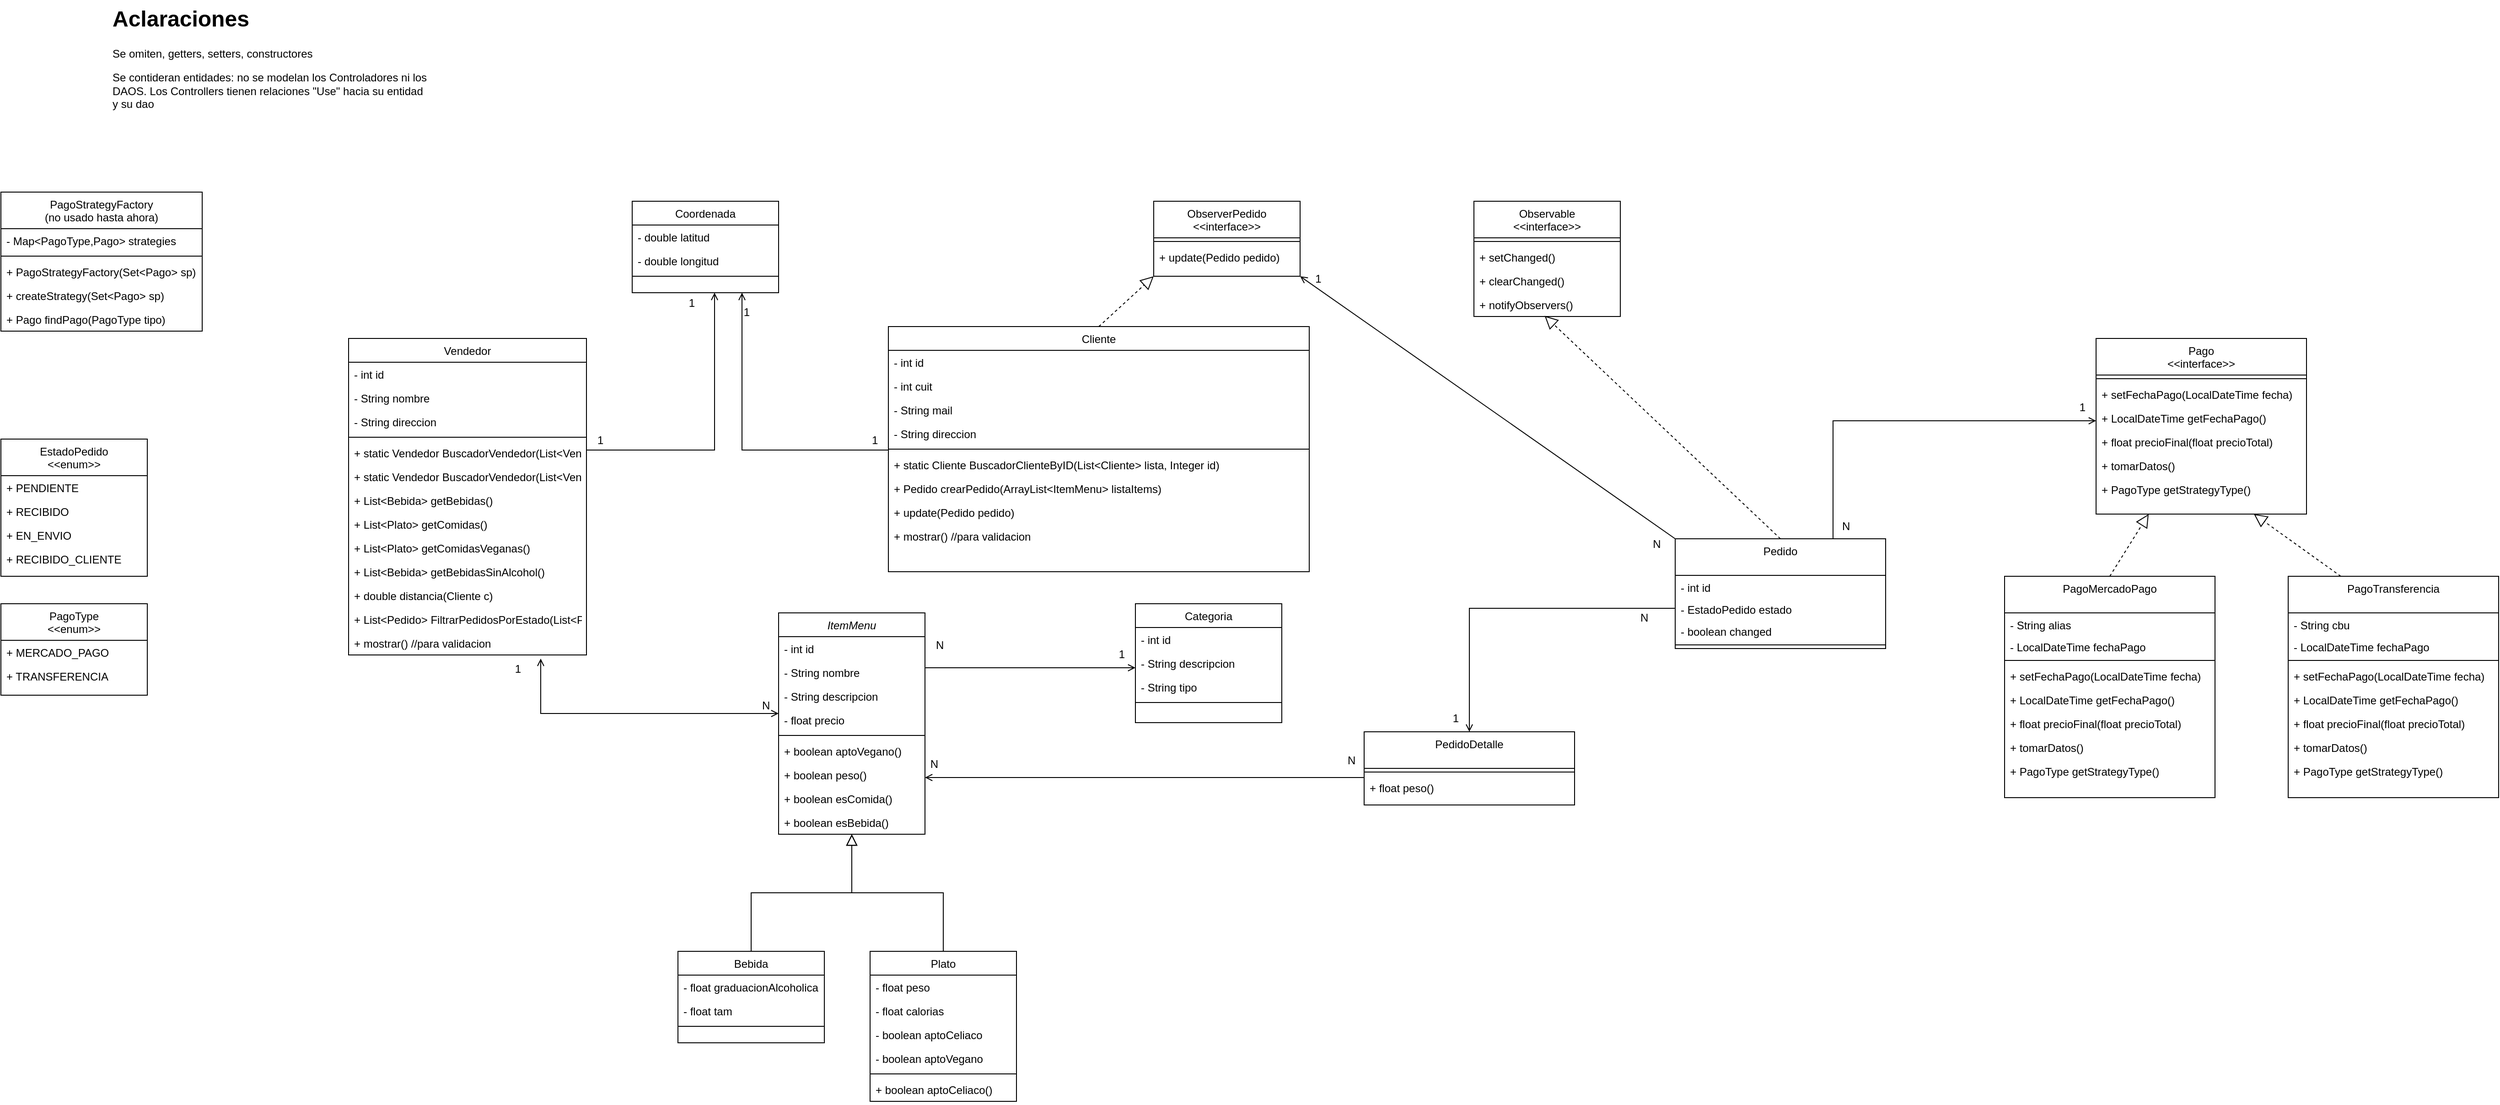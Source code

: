 <mxfile version="24.4.0" type="device">
  <diagram id="C5RBs43oDa-KdzZeNtuy" name="Page-1">
    <mxGraphModel dx="2327" dy="2080" grid="1" gridSize="10" guides="1" tooltips="1" connect="1" arrows="1" fold="1" page="1" pageScale="1" pageWidth="827" pageHeight="1169" math="0" shadow="0">
      <root>
        <mxCell id="WIyWlLk6GJQsqaUBKTNV-0" />
        <mxCell id="WIyWlLk6GJQsqaUBKTNV-1" parent="WIyWlLk6GJQsqaUBKTNV-0" />
        <mxCell id="zkfFHV4jXpPFQw0GAbJ--0" value="ItemMenu" style="swimlane;fontStyle=2;align=center;verticalAlign=top;childLayout=stackLayout;horizontal=1;startSize=26;horizontalStack=0;resizeParent=1;resizeLast=0;collapsible=1;marginBottom=0;rounded=0;shadow=0;strokeWidth=1;" parent="WIyWlLk6GJQsqaUBKTNV-1" vertex="1">
          <mxGeometry x="220" y="120" width="160" height="242" as="geometry">
            <mxRectangle x="230" y="140" width="160" height="26" as="alternateBounds" />
          </mxGeometry>
        </mxCell>
        <mxCell id="zkfFHV4jXpPFQw0GAbJ--1" value="- int id" style="text;align=left;verticalAlign=top;spacingLeft=4;spacingRight=4;overflow=hidden;rotatable=0;points=[[0,0.5],[1,0.5]];portConstraint=eastwest;" parent="zkfFHV4jXpPFQw0GAbJ--0" vertex="1">
          <mxGeometry y="26" width="160" height="26" as="geometry" />
        </mxCell>
        <mxCell id="zkfFHV4jXpPFQw0GAbJ--2" value="- String nombre" style="text;align=left;verticalAlign=top;spacingLeft=4;spacingRight=4;overflow=hidden;rotatable=0;points=[[0,0.5],[1,0.5]];portConstraint=eastwest;rounded=0;shadow=0;html=0;" parent="zkfFHV4jXpPFQw0GAbJ--0" vertex="1">
          <mxGeometry y="52" width="160" height="26" as="geometry" />
        </mxCell>
        <mxCell id="JJNQfKobxAankOE8sElP-0" value="- String descripcion " style="text;align=left;verticalAlign=top;spacingLeft=4;spacingRight=4;overflow=hidden;rotatable=0;points=[[0,0.5],[1,0.5]];portConstraint=eastwest;rounded=0;shadow=0;html=0;" parent="zkfFHV4jXpPFQw0GAbJ--0" vertex="1">
          <mxGeometry y="78" width="160" height="26" as="geometry" />
        </mxCell>
        <mxCell id="zkfFHV4jXpPFQw0GAbJ--3" value="- float precio" style="text;align=left;verticalAlign=top;spacingLeft=4;spacingRight=4;overflow=hidden;rotatable=0;points=[[0,0.5],[1,0.5]];portConstraint=eastwest;rounded=0;shadow=0;html=0;" parent="zkfFHV4jXpPFQw0GAbJ--0" vertex="1">
          <mxGeometry y="104" width="160" height="26" as="geometry" />
        </mxCell>
        <mxCell id="zkfFHV4jXpPFQw0GAbJ--4" value="" style="line;html=1;strokeWidth=1;align=left;verticalAlign=middle;spacingTop=-1;spacingLeft=3;spacingRight=3;rotatable=0;labelPosition=right;points=[];portConstraint=eastwest;" parent="zkfFHV4jXpPFQw0GAbJ--0" vertex="1">
          <mxGeometry y="130" width="160" height="8" as="geometry" />
        </mxCell>
        <mxCell id="zkfFHV4jXpPFQw0GAbJ--5" value="+ boolean aptoVegano()" style="text;align=left;verticalAlign=top;spacingLeft=4;spacingRight=4;overflow=hidden;rotatable=0;points=[[0,0.5],[1,0.5]];portConstraint=eastwest;" parent="zkfFHV4jXpPFQw0GAbJ--0" vertex="1">
          <mxGeometry y="138" width="160" height="26" as="geometry" />
        </mxCell>
        <mxCell id="JJNQfKobxAankOE8sElP-11" value="+ boolean peso()" style="text;align=left;verticalAlign=top;spacingLeft=4;spacingRight=4;overflow=hidden;rotatable=0;points=[[0,0.5],[1,0.5]];portConstraint=eastwest;" parent="zkfFHV4jXpPFQw0GAbJ--0" vertex="1">
          <mxGeometry y="164" width="160" height="26" as="geometry" />
        </mxCell>
        <mxCell id="JJNQfKobxAankOE8sElP-12" value="+ boolean esComida()" style="text;align=left;verticalAlign=top;spacingLeft=4;spacingRight=4;overflow=hidden;rotatable=0;points=[[0,0.5],[1,0.5]];portConstraint=eastwest;" parent="zkfFHV4jXpPFQw0GAbJ--0" vertex="1">
          <mxGeometry y="190" width="160" height="26" as="geometry" />
        </mxCell>
        <mxCell id="JJNQfKobxAankOE8sElP-13" value="+ boolean esBebida()" style="text;align=left;verticalAlign=top;spacingLeft=4;spacingRight=4;overflow=hidden;rotatable=0;points=[[0,0.5],[1,0.5]];portConstraint=eastwest;" parent="zkfFHV4jXpPFQw0GAbJ--0" vertex="1">
          <mxGeometry y="216" width="160" height="26" as="geometry" />
        </mxCell>
        <mxCell id="zkfFHV4jXpPFQw0GAbJ--6" value="Bebida" style="swimlane;fontStyle=0;align=center;verticalAlign=top;childLayout=stackLayout;horizontal=1;startSize=26;horizontalStack=0;resizeParent=1;resizeLast=0;collapsible=1;marginBottom=0;rounded=0;shadow=0;strokeWidth=1;" parent="WIyWlLk6GJQsqaUBKTNV-1" vertex="1">
          <mxGeometry x="110" y="490" width="160" height="100" as="geometry">
            <mxRectangle x="130" y="380" width="160" height="26" as="alternateBounds" />
          </mxGeometry>
        </mxCell>
        <mxCell id="zkfFHV4jXpPFQw0GAbJ--7" value="- float graduacionAlcoholica" style="text;align=left;verticalAlign=top;spacingLeft=4;spacingRight=4;overflow=hidden;rotatable=0;points=[[0,0.5],[1,0.5]];portConstraint=eastwest;" parent="zkfFHV4jXpPFQw0GAbJ--6" vertex="1">
          <mxGeometry y="26" width="160" height="26" as="geometry" />
        </mxCell>
        <mxCell id="zkfFHV4jXpPFQw0GAbJ--8" value="- float tam" style="text;align=left;verticalAlign=top;spacingLeft=4;spacingRight=4;overflow=hidden;rotatable=0;points=[[0,0.5],[1,0.5]];portConstraint=eastwest;rounded=0;shadow=0;html=0;" parent="zkfFHV4jXpPFQw0GAbJ--6" vertex="1">
          <mxGeometry y="52" width="160" height="26" as="geometry" />
        </mxCell>
        <mxCell id="zkfFHV4jXpPFQw0GAbJ--9" value="" style="line;html=1;strokeWidth=1;align=left;verticalAlign=middle;spacingTop=-1;spacingLeft=3;spacingRight=3;rotatable=0;labelPosition=right;points=[];portConstraint=eastwest;" parent="zkfFHV4jXpPFQw0GAbJ--6" vertex="1">
          <mxGeometry y="78" width="160" height="8" as="geometry" />
        </mxCell>
        <mxCell id="zkfFHV4jXpPFQw0GAbJ--12" value="" style="endArrow=block;endSize=10;endFill=0;shadow=0;strokeWidth=1;rounded=0;curved=0;edgeStyle=elbowEdgeStyle;elbow=vertical;" parent="WIyWlLk6GJQsqaUBKTNV-1" source="zkfFHV4jXpPFQw0GAbJ--6" target="zkfFHV4jXpPFQw0GAbJ--0" edge="1">
          <mxGeometry width="160" relative="1" as="geometry">
            <mxPoint x="200" y="203" as="sourcePoint" />
            <mxPoint x="200" y="203" as="targetPoint" />
          </mxGeometry>
        </mxCell>
        <mxCell id="zkfFHV4jXpPFQw0GAbJ--13" value="Plato" style="swimlane;fontStyle=0;align=center;verticalAlign=top;childLayout=stackLayout;horizontal=1;startSize=26;horizontalStack=0;resizeParent=1;resizeLast=0;collapsible=1;marginBottom=0;rounded=0;shadow=0;strokeWidth=1;" parent="WIyWlLk6GJQsqaUBKTNV-1" vertex="1">
          <mxGeometry x="320" y="490" width="160" height="164" as="geometry">
            <mxRectangle x="340" y="380" width="170" height="26" as="alternateBounds" />
          </mxGeometry>
        </mxCell>
        <mxCell id="zkfFHV4jXpPFQw0GAbJ--14" value="- float peso" style="text;align=left;verticalAlign=top;spacingLeft=4;spacingRight=4;overflow=hidden;rotatable=0;points=[[0,0.5],[1,0.5]];portConstraint=eastwest;" parent="zkfFHV4jXpPFQw0GAbJ--13" vertex="1">
          <mxGeometry y="26" width="160" height="26" as="geometry" />
        </mxCell>
        <mxCell id="ffkiVJf6E4Nd8IeMFX6_-61" value="- float calorias" style="text;align=left;verticalAlign=top;spacingLeft=4;spacingRight=4;overflow=hidden;rotatable=0;points=[[0,0.5],[1,0.5]];portConstraint=eastwest;" parent="zkfFHV4jXpPFQw0GAbJ--13" vertex="1">
          <mxGeometry y="52" width="160" height="26" as="geometry" />
        </mxCell>
        <mxCell id="ffkiVJf6E4Nd8IeMFX6_-62" value="- boolean aptoCeliaco" style="text;align=left;verticalAlign=top;spacingLeft=4;spacingRight=4;overflow=hidden;rotatable=0;points=[[0,0.5],[1,0.5]];portConstraint=eastwest;" parent="zkfFHV4jXpPFQw0GAbJ--13" vertex="1">
          <mxGeometry y="78" width="160" height="26" as="geometry" />
        </mxCell>
        <mxCell id="ffkiVJf6E4Nd8IeMFX6_-63" value="- boolean aptoVegano" style="text;align=left;verticalAlign=top;spacingLeft=4;spacingRight=4;overflow=hidden;rotatable=0;points=[[0,0.5],[1,0.5]];portConstraint=eastwest;" parent="zkfFHV4jXpPFQw0GAbJ--13" vertex="1">
          <mxGeometry y="104" width="160" height="26" as="geometry" />
        </mxCell>
        <mxCell id="zkfFHV4jXpPFQw0GAbJ--15" value="" style="line;html=1;strokeWidth=1;align=left;verticalAlign=middle;spacingTop=-1;spacingLeft=3;spacingRight=3;rotatable=0;labelPosition=right;points=[];portConstraint=eastwest;" parent="zkfFHV4jXpPFQw0GAbJ--13" vertex="1">
          <mxGeometry y="130" width="160" height="8" as="geometry" />
        </mxCell>
        <mxCell id="ffkiVJf6E4Nd8IeMFX6_-64" value="+ boolean aptoCeliaco()" style="text;align=left;verticalAlign=top;spacingLeft=4;spacingRight=4;overflow=hidden;rotatable=0;points=[[0,0.5],[1,0.5]];portConstraint=eastwest;" parent="zkfFHV4jXpPFQw0GAbJ--13" vertex="1">
          <mxGeometry y="138" width="160" height="26" as="geometry" />
        </mxCell>
        <mxCell id="zkfFHV4jXpPFQw0GAbJ--16" value="" style="endArrow=block;endSize=10;endFill=0;shadow=0;strokeWidth=1;rounded=0;curved=0;edgeStyle=elbowEdgeStyle;elbow=vertical;" parent="WIyWlLk6GJQsqaUBKTNV-1" source="zkfFHV4jXpPFQw0GAbJ--13" target="zkfFHV4jXpPFQw0GAbJ--0" edge="1">
          <mxGeometry width="160" relative="1" as="geometry">
            <mxPoint x="210" y="373" as="sourcePoint" />
            <mxPoint x="310" y="271" as="targetPoint" />
          </mxGeometry>
        </mxCell>
        <mxCell id="zkfFHV4jXpPFQw0GAbJ--17" value="Categoria" style="swimlane;fontStyle=0;align=center;verticalAlign=top;childLayout=stackLayout;horizontal=1;startSize=26;horizontalStack=0;resizeParent=1;resizeLast=0;collapsible=1;marginBottom=0;rounded=0;shadow=0;strokeWidth=1;" parent="WIyWlLk6GJQsqaUBKTNV-1" vertex="1">
          <mxGeometry x="610" y="110" width="160" height="130" as="geometry">
            <mxRectangle x="550" y="140" width="160" height="26" as="alternateBounds" />
          </mxGeometry>
        </mxCell>
        <mxCell id="zkfFHV4jXpPFQw0GAbJ--18" value="- int id" style="text;align=left;verticalAlign=top;spacingLeft=4;spacingRight=4;overflow=hidden;rotatable=0;points=[[0,0.5],[1,0.5]];portConstraint=eastwest;" parent="zkfFHV4jXpPFQw0GAbJ--17" vertex="1">
          <mxGeometry y="26" width="160" height="26" as="geometry" />
        </mxCell>
        <mxCell id="zkfFHV4jXpPFQw0GAbJ--19" value="- String descripcion" style="text;align=left;verticalAlign=top;spacingLeft=4;spacingRight=4;overflow=hidden;rotatable=0;points=[[0,0.5],[1,0.5]];portConstraint=eastwest;rounded=0;shadow=0;html=0;" parent="zkfFHV4jXpPFQw0GAbJ--17" vertex="1">
          <mxGeometry y="52" width="160" height="26" as="geometry" />
        </mxCell>
        <mxCell id="JJNQfKobxAankOE8sElP-14" value="- String tipo" style="text;align=left;verticalAlign=top;spacingLeft=4;spacingRight=4;overflow=hidden;rotatable=0;points=[[0,0.5],[1,0.5]];portConstraint=eastwest;rounded=0;shadow=0;html=0;" parent="zkfFHV4jXpPFQw0GAbJ--17" vertex="1">
          <mxGeometry y="78" width="160" height="26" as="geometry" />
        </mxCell>
        <mxCell id="zkfFHV4jXpPFQw0GAbJ--23" value="" style="line;html=1;strokeWidth=1;align=left;verticalAlign=middle;spacingTop=-1;spacingLeft=3;spacingRight=3;rotatable=0;labelPosition=right;points=[];portConstraint=eastwest;" parent="zkfFHV4jXpPFQw0GAbJ--17" vertex="1">
          <mxGeometry y="104" width="160" height="8" as="geometry" />
        </mxCell>
        <mxCell id="zkfFHV4jXpPFQw0GAbJ--26" value="" style="endArrow=open;shadow=0;strokeWidth=1;rounded=0;curved=0;endFill=1;edgeStyle=elbowEdgeStyle;elbow=vertical;" parent="WIyWlLk6GJQsqaUBKTNV-1" source="zkfFHV4jXpPFQw0GAbJ--0" target="zkfFHV4jXpPFQw0GAbJ--17" edge="1">
          <mxGeometry x="0.5" y="41" relative="1" as="geometry">
            <mxPoint x="380" y="192" as="sourcePoint" />
            <mxPoint x="540" y="192" as="targetPoint" />
            <mxPoint x="-40" y="32" as="offset" />
          </mxGeometry>
        </mxCell>
        <mxCell id="zkfFHV4jXpPFQw0GAbJ--27" value="N" style="resizable=0;align=left;verticalAlign=bottom;labelBackgroundColor=none;fontSize=12;" parent="zkfFHV4jXpPFQw0GAbJ--26" connectable="0" vertex="1">
          <mxGeometry x="-1" relative="1" as="geometry">
            <mxPoint x="10" y="-16" as="offset" />
          </mxGeometry>
        </mxCell>
        <mxCell id="zkfFHV4jXpPFQw0GAbJ--28" value="1" style="resizable=0;align=right;verticalAlign=bottom;labelBackgroundColor=none;fontSize=12;" parent="zkfFHV4jXpPFQw0GAbJ--26" connectable="0" vertex="1">
          <mxGeometry x="1" relative="1" as="geometry">
            <mxPoint x="-10" y="-6" as="offset" />
          </mxGeometry>
        </mxCell>
        <mxCell id="JJNQfKobxAankOE8sElP-1" value="Vendedor" style="swimlane;fontStyle=0;align=center;verticalAlign=top;childLayout=stackLayout;horizontal=1;startSize=26;horizontalStack=0;resizeParent=1;resizeLast=0;collapsible=1;marginBottom=0;rounded=0;shadow=0;strokeWidth=1;" parent="WIyWlLk6GJQsqaUBKTNV-1" vertex="1">
          <mxGeometry x="-250" y="-180" width="260" height="346" as="geometry">
            <mxRectangle x="550" y="140" width="160" height="26" as="alternateBounds" />
          </mxGeometry>
        </mxCell>
        <mxCell id="JJNQfKobxAankOE8sElP-6" value="- int id" style="text;align=left;verticalAlign=top;spacingLeft=4;spacingRight=4;overflow=hidden;rotatable=0;points=[[0,0.5],[1,0.5]];portConstraint=eastwest;rounded=0;shadow=0;html=0;" parent="JJNQfKobxAankOE8sElP-1" vertex="1">
          <mxGeometry y="26" width="260" height="26" as="geometry" />
        </mxCell>
        <mxCell id="gnP3z9QM8Ttg3AuXLe6N-0" value="- String nombre" style="text;align=left;verticalAlign=top;spacingLeft=4;spacingRight=4;overflow=hidden;rotatable=0;points=[[0,0.5],[1,0.5]];portConstraint=eastwest;rounded=0;shadow=0;html=0;" parent="JJNQfKobxAankOE8sElP-1" vertex="1">
          <mxGeometry y="52" width="260" height="26" as="geometry" />
        </mxCell>
        <mxCell id="gnP3z9QM8Ttg3AuXLe6N-1" value="- String direccion" style="text;align=left;verticalAlign=top;spacingLeft=4;spacingRight=4;overflow=hidden;rotatable=0;points=[[0,0.5],[1,0.5]];portConstraint=eastwest;rounded=0;shadow=0;html=0;" parent="JJNQfKobxAankOE8sElP-1" vertex="1">
          <mxGeometry y="78" width="260" height="26" as="geometry" />
        </mxCell>
        <mxCell id="JJNQfKobxAankOE8sElP-7" value="" style="line;html=1;strokeWidth=1;align=left;verticalAlign=middle;spacingTop=-1;spacingLeft=3;spacingRight=3;rotatable=0;labelPosition=right;points=[];portConstraint=eastwest;" parent="JJNQfKobxAankOE8sElP-1" vertex="1">
          <mxGeometry y="104" width="260" height="8" as="geometry" />
        </mxCell>
        <mxCell id="GNHcxZMF0wh91z8K20Dp-3" value="+ static Vendedor BuscadorVendedor(List&lt;Vendedor&gt; lista, String nombre)" style="text;align=left;verticalAlign=top;spacingLeft=4;spacingRight=4;overflow=hidden;rotatable=0;points=[[0,0.5],[1,0.5]];portConstraint=eastwest;rounded=0;shadow=0;html=0;" parent="JJNQfKobxAankOE8sElP-1" vertex="1">
          <mxGeometry y="112" width="260" height="26" as="geometry" />
        </mxCell>
        <mxCell id="GNHcxZMF0wh91z8K20Dp-4" value="+ static Vendedor BuscadorVendedor(List&lt;Vendedor&gt; lista, Integer id)" style="text;align=left;verticalAlign=top;spacingLeft=4;spacingRight=4;overflow=hidden;rotatable=0;points=[[0,0.5],[1,0.5]];portConstraint=eastwest;rounded=0;shadow=0;html=0;" parent="JJNQfKobxAankOE8sElP-1" vertex="1">
          <mxGeometry y="138" width="260" height="26" as="geometry" />
        </mxCell>
        <mxCell id="GNHcxZMF0wh91z8K20Dp-5" value="+ List&lt;Bebida&gt; getBebidas()" style="text;align=left;verticalAlign=top;spacingLeft=4;spacingRight=4;overflow=hidden;rotatable=0;points=[[0,0.5],[1,0.5]];portConstraint=eastwest;rounded=0;shadow=0;html=0;" parent="JJNQfKobxAankOE8sElP-1" vertex="1">
          <mxGeometry y="164" width="260" height="26" as="geometry" />
        </mxCell>
        <mxCell id="GNHcxZMF0wh91z8K20Dp-6" value="+ List&lt;Plato&gt; getComidas()" style="text;align=left;verticalAlign=top;spacingLeft=4;spacingRight=4;overflow=hidden;rotatable=0;points=[[0,0.5],[1,0.5]];portConstraint=eastwest;rounded=0;shadow=0;html=0;" parent="JJNQfKobxAankOE8sElP-1" vertex="1">
          <mxGeometry y="190" width="260" height="26" as="geometry" />
        </mxCell>
        <mxCell id="GNHcxZMF0wh91z8K20Dp-7" value="+ List&lt;Plato&gt; getComidasVeganas()" style="text;align=left;verticalAlign=top;spacingLeft=4;spacingRight=4;overflow=hidden;rotatable=0;points=[[0,0.5],[1,0.5]];portConstraint=eastwest;rounded=0;shadow=0;html=0;" parent="JJNQfKobxAankOE8sElP-1" vertex="1">
          <mxGeometry y="216" width="260" height="26" as="geometry" />
        </mxCell>
        <mxCell id="GNHcxZMF0wh91z8K20Dp-8" value="+ List&lt;Bebida&gt; getBebidasSinAlcohol()" style="text;align=left;verticalAlign=top;spacingLeft=4;spacingRight=4;overflow=hidden;rotatable=0;points=[[0,0.5],[1,0.5]];portConstraint=eastwest;rounded=0;shadow=0;html=0;" parent="JJNQfKobxAankOE8sElP-1" vertex="1">
          <mxGeometry y="242" width="260" height="26" as="geometry" />
        </mxCell>
        <mxCell id="GNHcxZMF0wh91z8K20Dp-9" value="+ double distancia(Cliente c)" style="text;align=left;verticalAlign=top;spacingLeft=4;spacingRight=4;overflow=hidden;rotatable=0;points=[[0,0.5],[1,0.5]];portConstraint=eastwest;rounded=0;shadow=0;html=0;" parent="JJNQfKobxAankOE8sElP-1" vertex="1">
          <mxGeometry y="268" width="260" height="26" as="geometry" />
        </mxCell>
        <mxCell id="GNHcxZMF0wh91z8K20Dp-10" value="+ List&lt;Pedido&gt; FiltrarPedidosPorEstado(List&lt;Pedido&gt; lista, EstadoPedido estado)" style="text;align=left;verticalAlign=top;spacingLeft=4;spacingRight=4;overflow=hidden;rotatable=0;points=[[0,0.5],[1,0.5]];portConstraint=eastwest;rounded=0;shadow=0;html=0;" parent="JJNQfKobxAankOE8sElP-1" vertex="1">
          <mxGeometry y="294" width="260" height="26" as="geometry" />
        </mxCell>
        <mxCell id="GNHcxZMF0wh91z8K20Dp-11" value="+ mostrar() //para validacion" style="text;align=left;verticalAlign=top;spacingLeft=4;spacingRight=4;overflow=hidden;rotatable=0;points=[[0,0.5],[1,0.5]];portConstraint=eastwest;" parent="JJNQfKobxAankOE8sElP-1" vertex="1">
          <mxGeometry y="320" width="260" height="26" as="geometry" />
        </mxCell>
        <mxCell id="JJNQfKobxAankOE8sElP-10" value="&lt;h1 style=&quot;margin-top: 0px;&quot;&gt;Aclaraciones&lt;/h1&gt;&lt;p&gt;Se omiten, getters, setters, constructores&lt;/p&gt;&lt;p&gt;Se contideran entidades: no se modelan los Controladores ni los DAOS.&amp;nbsp;Los Controllers tienen relaciones &quot;Use&quot; hacia su entidad y su dao&lt;/p&gt;" style="text;html=1;whiteSpace=wrap;overflow=hidden;rounded=0;" parent="WIyWlLk6GJQsqaUBKTNV-1" vertex="1">
          <mxGeometry x="-510" y="-550" width="350" height="130" as="geometry" />
        </mxCell>
        <mxCell id="JJNQfKobxAankOE8sElP-15" value="Cliente" style="swimlane;fontStyle=0;align=center;verticalAlign=top;childLayout=stackLayout;horizontal=1;startSize=26;horizontalStack=0;resizeParent=1;resizeLast=0;collapsible=1;marginBottom=0;rounded=0;shadow=0;strokeWidth=1;" parent="WIyWlLk6GJQsqaUBKTNV-1" vertex="1">
          <mxGeometry x="340" y="-193" width="460" height="268" as="geometry">
            <mxRectangle x="550" y="140" width="160" height="26" as="alternateBounds" />
          </mxGeometry>
        </mxCell>
        <mxCell id="JJNQfKobxAankOE8sElP-24" value="- int id" style="text;align=left;verticalAlign=top;spacingLeft=4;spacingRight=4;overflow=hidden;rotatable=0;points=[[0,0.5],[1,0.5]];portConstraint=eastwest;" parent="JJNQfKobxAankOE8sElP-15" vertex="1">
          <mxGeometry y="26" width="460" height="26" as="geometry" />
        </mxCell>
        <mxCell id="JJNQfKobxAankOE8sElP-25" value="- int cuit" style="text;align=left;verticalAlign=top;spacingLeft=4;spacingRight=4;overflow=hidden;rotatable=0;points=[[0,0.5],[1,0.5]];portConstraint=eastwest;" parent="JJNQfKobxAankOE8sElP-15" vertex="1">
          <mxGeometry y="52" width="460" height="26" as="geometry" />
        </mxCell>
        <mxCell id="JJNQfKobxAankOE8sElP-26" value="- String mail" style="text;align=left;verticalAlign=top;spacingLeft=4;spacingRight=4;overflow=hidden;rotatable=0;points=[[0,0.5],[1,0.5]];portConstraint=eastwest;" parent="JJNQfKobxAankOE8sElP-15" vertex="1">
          <mxGeometry y="78" width="460" height="26" as="geometry" />
        </mxCell>
        <mxCell id="JJNQfKobxAankOE8sElP-27" value="- String direccion" style="text;align=left;verticalAlign=top;spacingLeft=4;spacingRight=4;overflow=hidden;rotatable=0;points=[[0,0.5],[1,0.5]];portConstraint=eastwest;" parent="JJNQfKobxAankOE8sElP-15" vertex="1">
          <mxGeometry y="104" width="460" height="26" as="geometry" />
        </mxCell>
        <mxCell id="JJNQfKobxAankOE8sElP-21" value="" style="line;html=1;strokeWidth=1;align=left;verticalAlign=middle;spacingTop=-1;spacingLeft=3;spacingRight=3;rotatable=0;labelPosition=right;points=[];portConstraint=eastwest;" parent="JJNQfKobxAankOE8sElP-15" vertex="1">
          <mxGeometry y="130" width="460" height="8" as="geometry" />
        </mxCell>
        <mxCell id="JJNQfKobxAankOE8sElP-50" value="+ static Cliente BuscadorClienteByID(List&lt;Cliente&gt; lista, Integer id)" style="text;align=left;verticalAlign=top;spacingLeft=4;spacingRight=4;overflow=hidden;rotatable=0;points=[[0,0.5],[1,0.5]];portConstraint=eastwest;" parent="JJNQfKobxAankOE8sElP-15" vertex="1">
          <mxGeometry y="138" width="460" height="26" as="geometry" />
        </mxCell>
        <mxCell id="JJNQfKobxAankOE8sElP-51" value="+ Pedido crearPedido(ArrayList&lt;ItemMenu&gt; listaItems)" style="text;align=left;verticalAlign=top;spacingLeft=4;spacingRight=4;overflow=hidden;rotatable=0;points=[[0,0.5],[1,0.5]];portConstraint=eastwest;" parent="JJNQfKobxAankOE8sElP-15" vertex="1">
          <mxGeometry y="164" width="460" height="26" as="geometry" />
        </mxCell>
        <mxCell id="JJNQfKobxAankOE8sElP-52" value="+ update(Pedido pedido)" style="text;align=left;verticalAlign=top;spacingLeft=4;spacingRight=4;overflow=hidden;rotatable=0;points=[[0,0.5],[1,0.5]];portConstraint=eastwest;" parent="JJNQfKobxAankOE8sElP-15" vertex="1">
          <mxGeometry y="190" width="460" height="26" as="geometry" />
        </mxCell>
        <mxCell id="JJNQfKobxAankOE8sElP-53" value="+ mostrar() //para validacion" style="text;align=left;verticalAlign=top;spacingLeft=4;spacingRight=4;overflow=hidden;rotatable=0;points=[[0,0.5],[1,0.5]];portConstraint=eastwest;" parent="JJNQfKobxAankOE8sElP-15" vertex="1">
          <mxGeometry y="216" width="460" height="26" as="geometry" />
        </mxCell>
        <mxCell id="JJNQfKobxAankOE8sElP-28" value="" style="endArrow=open;shadow=0;strokeWidth=1;rounded=0;curved=0;endFill=1;edgeStyle=elbowEdgeStyle;elbow=vertical;startArrow=open;startFill=0;" parent="WIyWlLk6GJQsqaUBKTNV-1" edge="1">
          <mxGeometry x="0.5" y="41" relative="1" as="geometry">
            <mxPoint x="220" y="230" as="sourcePoint" />
            <mxPoint x="-40" y="170" as="targetPoint" />
            <mxPoint x="-40" y="32" as="offset" />
            <Array as="points">
              <mxPoint x="80" y="230" />
            </Array>
          </mxGeometry>
        </mxCell>
        <mxCell id="JJNQfKobxAankOE8sElP-29" value="N" style="resizable=0;align=left;verticalAlign=bottom;labelBackgroundColor=none;fontSize=12;" parent="JJNQfKobxAankOE8sElP-28" connectable="0" vertex="1">
          <mxGeometry x="-1" relative="1" as="geometry">
            <mxPoint x="-20" as="offset" />
          </mxGeometry>
        </mxCell>
        <mxCell id="JJNQfKobxAankOE8sElP-30" value="1" style="resizable=0;align=right;verticalAlign=bottom;labelBackgroundColor=none;fontSize=12;" parent="JJNQfKobxAankOE8sElP-28" connectable="0" vertex="1">
          <mxGeometry x="1" relative="1" as="geometry">
            <mxPoint x="-20" y="20" as="offset" />
          </mxGeometry>
        </mxCell>
        <mxCell id="JJNQfKobxAankOE8sElP-32" value="" style="endArrow=block;dashed=1;endFill=0;endSize=12;html=1;rounded=0;exitX=0.5;exitY=0;exitDx=0;exitDy=0;entryX=0;entryY=1;entryDx=0;entryDy=0;" parent="WIyWlLk6GJQsqaUBKTNV-1" source="JJNQfKobxAankOE8sElP-15" target="JJNQfKobxAankOE8sElP-33" edge="1">
          <mxGeometry width="160" relative="1" as="geometry">
            <mxPoint x="380" y="-320" as="sourcePoint" />
            <mxPoint x="540" y="-320" as="targetPoint" />
          </mxGeometry>
        </mxCell>
        <mxCell id="JJNQfKobxAankOE8sElP-33" value="ObserverPedido&#xa;&lt;&lt;interface&gt;&gt;" style="swimlane;fontStyle=0;align=center;verticalAlign=top;childLayout=stackLayout;horizontal=1;startSize=40;horizontalStack=0;resizeParent=1;resizeLast=0;collapsible=1;marginBottom=0;rounded=0;shadow=0;strokeWidth=1;" parent="WIyWlLk6GJQsqaUBKTNV-1" vertex="1">
          <mxGeometry x="630" y="-330" width="160" height="82" as="geometry">
            <mxRectangle x="550" y="140" width="160" height="26" as="alternateBounds" />
          </mxGeometry>
        </mxCell>
        <mxCell id="JJNQfKobxAankOE8sElP-38" value="" style="line;html=1;strokeWidth=1;align=left;verticalAlign=middle;spacingTop=-1;spacingLeft=3;spacingRight=3;rotatable=0;labelPosition=right;points=[];portConstraint=eastwest;" parent="JJNQfKobxAankOE8sElP-33" vertex="1">
          <mxGeometry y="40" width="160" height="8" as="geometry" />
        </mxCell>
        <mxCell id="JJNQfKobxAankOE8sElP-40" value="+ update(Pedido pedido)" style="text;align=left;verticalAlign=top;spacingLeft=4;spacingRight=4;overflow=hidden;rotatable=0;points=[[0,0.5],[1,0.5]];portConstraint=eastwest;" parent="JJNQfKobxAankOE8sElP-33" vertex="1">
          <mxGeometry y="48" width="160" height="26" as="geometry" />
        </mxCell>
        <mxCell id="JJNQfKobxAankOE8sElP-41" value="Coordenada" style="swimlane;fontStyle=0;align=center;verticalAlign=top;childLayout=stackLayout;horizontal=1;startSize=26;horizontalStack=0;resizeParent=1;resizeLast=0;collapsible=1;marginBottom=0;rounded=0;shadow=0;strokeWidth=1;" parent="WIyWlLk6GJQsqaUBKTNV-1" vertex="1">
          <mxGeometry x="60" y="-330" width="160" height="100" as="geometry">
            <mxRectangle x="550" y="140" width="160" height="26" as="alternateBounds" />
          </mxGeometry>
        </mxCell>
        <mxCell id="JJNQfKobxAankOE8sElP-42" value="- double latitud" style="text;align=left;verticalAlign=top;spacingLeft=4;spacingRight=4;overflow=hidden;rotatable=0;points=[[0,0.5],[1,0.5]];portConstraint=eastwest;" parent="JJNQfKobxAankOE8sElP-41" vertex="1">
          <mxGeometry y="26" width="160" height="26" as="geometry" />
        </mxCell>
        <mxCell id="JJNQfKobxAankOE8sElP-43" value="- double longitud" style="text;align=left;verticalAlign=top;spacingLeft=4;spacingRight=4;overflow=hidden;rotatable=0;points=[[0,0.5],[1,0.5]];portConstraint=eastwest;" parent="JJNQfKobxAankOE8sElP-41" vertex="1">
          <mxGeometry y="52" width="160" height="26" as="geometry" />
        </mxCell>
        <mxCell id="JJNQfKobxAankOE8sElP-46" value="" style="line;html=1;strokeWidth=1;align=left;verticalAlign=middle;spacingTop=-1;spacingLeft=3;spacingRight=3;rotatable=0;labelPosition=right;points=[];portConstraint=eastwest;" parent="JJNQfKobxAankOE8sElP-41" vertex="1">
          <mxGeometry y="78" width="160" height="8" as="geometry" />
        </mxCell>
        <mxCell id="JJNQfKobxAankOE8sElP-47" value="" style="endArrow=open;shadow=0;strokeWidth=1;rounded=0;curved=0;endFill=1;edgeStyle=elbowEdgeStyle;elbow=vertical;exitX=0;exitY=0.5;exitDx=0;exitDy=0;entryX=0.75;entryY=1;entryDx=0;entryDy=0;" parent="WIyWlLk6GJQsqaUBKTNV-1" target="JJNQfKobxAankOE8sElP-41" edge="1">
          <mxGeometry x="0.5" y="41" relative="1" as="geometry">
            <mxPoint x="340" y="-58" as="sourcePoint" />
            <mxPoint x="180" y="-210" as="targetPoint" />
            <mxPoint x="-40" y="32" as="offset" />
            <Array as="points">
              <mxPoint x="270" y="-58" />
            </Array>
          </mxGeometry>
        </mxCell>
        <mxCell id="JJNQfKobxAankOE8sElP-48" value="1" style="resizable=0;align=left;verticalAlign=bottom;labelBackgroundColor=none;fontSize=12;" parent="JJNQfKobxAankOE8sElP-47" connectable="0" vertex="1">
          <mxGeometry x="-1" relative="1" as="geometry">
            <mxPoint x="-20" y="-2" as="offset" />
          </mxGeometry>
        </mxCell>
        <mxCell id="JJNQfKobxAankOE8sElP-49" value="1" style="resizable=0;align=right;verticalAlign=bottom;labelBackgroundColor=none;fontSize=12;" parent="JJNQfKobxAankOE8sElP-47" connectable="0" vertex="1">
          <mxGeometry x="1" relative="1" as="geometry">
            <mxPoint x="10" y="30" as="offset" />
          </mxGeometry>
        </mxCell>
        <mxCell id="JJNQfKobxAankOE8sElP-54" value="EstadoPedido&#xa;&lt;&lt;enum&gt;&gt;" style="swimlane;fontStyle=0;align=center;verticalAlign=top;childLayout=stackLayout;horizontal=1;startSize=40;horizontalStack=0;resizeParent=1;resizeLast=0;collapsible=1;marginBottom=0;rounded=0;shadow=0;strokeWidth=1;" parent="WIyWlLk6GJQsqaUBKTNV-1" vertex="1">
          <mxGeometry x="-630" y="-70" width="160" height="150" as="geometry">
            <mxRectangle x="550" y="140" width="160" height="26" as="alternateBounds" />
          </mxGeometry>
        </mxCell>
        <mxCell id="JJNQfKobxAankOE8sElP-55" value="+ PENDIENTE" style="text;align=left;verticalAlign=top;spacingLeft=4;spacingRight=4;overflow=hidden;rotatable=0;points=[[0,0.5],[1,0.5]];portConstraint=eastwest;" parent="JJNQfKobxAankOE8sElP-54" vertex="1">
          <mxGeometry y="40" width="160" height="26" as="geometry" />
        </mxCell>
        <mxCell id="JJNQfKobxAankOE8sElP-58" value="+ RECIBIDO" style="text;align=left;verticalAlign=top;spacingLeft=4;spacingRight=4;overflow=hidden;rotatable=0;points=[[0,0.5],[1,0.5]];portConstraint=eastwest;" parent="JJNQfKobxAankOE8sElP-54" vertex="1">
          <mxGeometry y="66" width="160" height="26" as="geometry" />
        </mxCell>
        <mxCell id="JJNQfKobxAankOE8sElP-59" value="+ EN_ENVIO" style="text;align=left;verticalAlign=top;spacingLeft=4;spacingRight=4;overflow=hidden;rotatable=0;points=[[0,0.5],[1,0.5]];portConstraint=eastwest;" parent="JJNQfKobxAankOE8sElP-54" vertex="1">
          <mxGeometry y="92" width="160" height="26" as="geometry" />
        </mxCell>
        <mxCell id="JJNQfKobxAankOE8sElP-60" value="+ RECIBIDO_CLIENTE" style="text;align=left;verticalAlign=top;spacingLeft=4;spacingRight=4;overflow=hidden;rotatable=0;points=[[0,0.5],[1,0.5]];portConstraint=eastwest;" parent="JJNQfKobxAankOE8sElP-54" vertex="1">
          <mxGeometry y="118" width="160" height="26" as="geometry" />
        </mxCell>
        <mxCell id="H0MRtBdBaOvsQ3FZu6N--6" value="Observable&#xa;&lt;&lt;interface&gt;&gt;" style="swimlane;fontStyle=0;align=center;verticalAlign=top;childLayout=stackLayout;horizontal=1;startSize=40;horizontalStack=0;resizeParent=1;resizeLast=0;collapsible=1;marginBottom=0;rounded=0;shadow=0;strokeWidth=1;" parent="WIyWlLk6GJQsqaUBKTNV-1" vertex="1">
          <mxGeometry x="980" y="-330" width="160" height="126" as="geometry">
            <mxRectangle x="550" y="140" width="160" height="26" as="alternateBounds" />
          </mxGeometry>
        </mxCell>
        <mxCell id="H0MRtBdBaOvsQ3FZu6N--7" value="" style="line;html=1;strokeWidth=1;align=left;verticalAlign=middle;spacingTop=-1;spacingLeft=3;spacingRight=3;rotatable=0;labelPosition=right;points=[];portConstraint=eastwest;" parent="H0MRtBdBaOvsQ3FZu6N--6" vertex="1">
          <mxGeometry y="40" width="160" height="8" as="geometry" />
        </mxCell>
        <mxCell id="H0MRtBdBaOvsQ3FZu6N--8" value="+ setChanged()" style="text;align=left;verticalAlign=top;spacingLeft=4;spacingRight=4;overflow=hidden;rotatable=0;points=[[0,0.5],[1,0.5]];portConstraint=eastwest;" parent="H0MRtBdBaOvsQ3FZu6N--6" vertex="1">
          <mxGeometry y="48" width="160" height="26" as="geometry" />
        </mxCell>
        <mxCell id="H0MRtBdBaOvsQ3FZu6N--10" value="+ clearChanged()" style="text;align=left;verticalAlign=top;spacingLeft=4;spacingRight=4;overflow=hidden;rotatable=0;points=[[0,0.5],[1,0.5]];portConstraint=eastwest;" parent="H0MRtBdBaOvsQ3FZu6N--6" vertex="1">
          <mxGeometry y="74" width="160" height="26" as="geometry" />
        </mxCell>
        <mxCell id="H0MRtBdBaOvsQ3FZu6N--11" value="+ notifyObservers()" style="text;align=left;verticalAlign=top;spacingLeft=4;spacingRight=4;overflow=hidden;rotatable=0;points=[[0,0.5],[1,0.5]];portConstraint=eastwest;" parent="H0MRtBdBaOvsQ3FZu6N--6" vertex="1">
          <mxGeometry y="100" width="160" height="26" as="geometry" />
        </mxCell>
        <mxCell id="H0MRtBdBaOvsQ3FZu6N--12" value="Pago&#xa;&lt;&lt;interface&gt;&gt;" style="swimlane;fontStyle=0;align=center;verticalAlign=top;childLayout=stackLayout;horizontal=1;startSize=40;horizontalStack=0;resizeParent=1;resizeLast=0;collapsible=1;marginBottom=0;rounded=0;shadow=0;strokeWidth=1;" parent="WIyWlLk6GJQsqaUBKTNV-1" vertex="1">
          <mxGeometry x="1660" y="-180" width="230" height="192" as="geometry">
            <mxRectangle x="550" y="140" width="160" height="26" as="alternateBounds" />
          </mxGeometry>
        </mxCell>
        <mxCell id="H0MRtBdBaOvsQ3FZu6N--13" value="" style="line;html=1;strokeWidth=1;align=left;verticalAlign=middle;spacingTop=-1;spacingLeft=3;spacingRight=3;rotatable=0;labelPosition=right;points=[];portConstraint=eastwest;" parent="H0MRtBdBaOvsQ3FZu6N--12" vertex="1">
          <mxGeometry y="40" width="230" height="8" as="geometry" />
        </mxCell>
        <mxCell id="H0MRtBdBaOvsQ3FZu6N--14" value="+ setFechaPago(LocalDateTime fecha)" style="text;align=left;verticalAlign=top;spacingLeft=4;spacingRight=4;overflow=hidden;rotatable=0;points=[[0,0.5],[1,0.5]];portConstraint=eastwest;" parent="H0MRtBdBaOvsQ3FZu6N--12" vertex="1">
          <mxGeometry y="48" width="230" height="26" as="geometry" />
        </mxCell>
        <mxCell id="H0MRtBdBaOvsQ3FZu6N--15" value="+ LocalDateTime getFechaPago()" style="text;align=left;verticalAlign=top;spacingLeft=4;spacingRight=4;overflow=hidden;rotatable=0;points=[[0,0.5],[1,0.5]];portConstraint=eastwest;" parent="H0MRtBdBaOvsQ3FZu6N--12" vertex="1">
          <mxGeometry y="74" width="230" height="26" as="geometry" />
        </mxCell>
        <mxCell id="H0MRtBdBaOvsQ3FZu6N--16" value="+ float precioFinal(float precioTotal)" style="text;align=left;verticalAlign=top;spacingLeft=4;spacingRight=4;overflow=hidden;rotatable=0;points=[[0,0.5],[1,0.5]];portConstraint=eastwest;" parent="H0MRtBdBaOvsQ3FZu6N--12" vertex="1">
          <mxGeometry y="100" width="230" height="26" as="geometry" />
        </mxCell>
        <mxCell id="H0MRtBdBaOvsQ3FZu6N--17" value="+ tomarDatos()" style="text;align=left;verticalAlign=top;spacingLeft=4;spacingRight=4;overflow=hidden;rotatable=0;points=[[0,0.5],[1,0.5]];portConstraint=eastwest;" parent="H0MRtBdBaOvsQ3FZu6N--12" vertex="1">
          <mxGeometry y="126" width="230" height="26" as="geometry" />
        </mxCell>
        <mxCell id="H0MRtBdBaOvsQ3FZu6N--18" value="+ PagoType getStrategyType()" style="text;align=left;verticalAlign=top;spacingLeft=4;spacingRight=4;overflow=hidden;rotatable=0;points=[[0,0.5],[1,0.5]];portConstraint=eastwest;" parent="H0MRtBdBaOvsQ3FZu6N--12" vertex="1">
          <mxGeometry y="152" width="230" height="26" as="geometry" />
        </mxCell>
        <mxCell id="H0MRtBdBaOvsQ3FZu6N--19" value="PagoMercadoPago" style="swimlane;fontStyle=0;align=center;verticalAlign=top;childLayout=stackLayout;horizontal=1;startSize=40;horizontalStack=0;resizeParent=1;resizeLast=0;collapsible=1;marginBottom=0;rounded=0;shadow=0;strokeWidth=1;" parent="WIyWlLk6GJQsqaUBKTNV-1" vertex="1">
          <mxGeometry x="1560" y="80" width="230" height="242" as="geometry">
            <mxRectangle x="550" y="140" width="160" height="26" as="alternateBounds" />
          </mxGeometry>
        </mxCell>
        <mxCell id="H0MRtBdBaOvsQ3FZu6N--27" value="- String alias" style="text;align=left;verticalAlign=top;spacingLeft=4;spacingRight=4;overflow=hidden;rotatable=0;points=[[0,0.5],[1,0.5]];portConstraint=eastwest;" parent="H0MRtBdBaOvsQ3FZu6N--19" vertex="1">
          <mxGeometry y="40" width="230" height="24" as="geometry" />
        </mxCell>
        <mxCell id="H0MRtBdBaOvsQ3FZu6N--28" value="- LocalDateTime fechaPago" style="text;align=left;verticalAlign=top;spacingLeft=4;spacingRight=4;overflow=hidden;rotatable=0;points=[[0,0.5],[1,0.5]];portConstraint=eastwest;" parent="H0MRtBdBaOvsQ3FZu6N--19" vertex="1">
          <mxGeometry y="64" width="230" height="24" as="geometry" />
        </mxCell>
        <mxCell id="H0MRtBdBaOvsQ3FZu6N--20" value="" style="line;html=1;strokeWidth=1;align=left;verticalAlign=middle;spacingTop=-1;spacingLeft=3;spacingRight=3;rotatable=0;labelPosition=right;points=[];portConstraint=eastwest;" parent="H0MRtBdBaOvsQ3FZu6N--19" vertex="1">
          <mxGeometry y="88" width="230" height="8" as="geometry" />
        </mxCell>
        <mxCell id="H0MRtBdBaOvsQ3FZu6N--21" value="+ setFechaPago(LocalDateTime fecha)" style="text;align=left;verticalAlign=top;spacingLeft=4;spacingRight=4;overflow=hidden;rotatable=0;points=[[0,0.5],[1,0.5]];portConstraint=eastwest;" parent="H0MRtBdBaOvsQ3FZu6N--19" vertex="1">
          <mxGeometry y="96" width="230" height="26" as="geometry" />
        </mxCell>
        <mxCell id="H0MRtBdBaOvsQ3FZu6N--22" value="+ LocalDateTime getFechaPago()" style="text;align=left;verticalAlign=top;spacingLeft=4;spacingRight=4;overflow=hidden;rotatable=0;points=[[0,0.5],[1,0.5]];portConstraint=eastwest;" parent="H0MRtBdBaOvsQ3FZu6N--19" vertex="1">
          <mxGeometry y="122" width="230" height="26" as="geometry" />
        </mxCell>
        <mxCell id="H0MRtBdBaOvsQ3FZu6N--23" value="+ float precioFinal(float precioTotal)" style="text;align=left;verticalAlign=top;spacingLeft=4;spacingRight=4;overflow=hidden;rotatable=0;points=[[0,0.5],[1,0.5]];portConstraint=eastwest;" parent="H0MRtBdBaOvsQ3FZu6N--19" vertex="1">
          <mxGeometry y="148" width="230" height="26" as="geometry" />
        </mxCell>
        <mxCell id="H0MRtBdBaOvsQ3FZu6N--24" value="+ tomarDatos()" style="text;align=left;verticalAlign=top;spacingLeft=4;spacingRight=4;overflow=hidden;rotatable=0;points=[[0,0.5],[1,0.5]];portConstraint=eastwest;" parent="H0MRtBdBaOvsQ3FZu6N--19" vertex="1">
          <mxGeometry y="174" width="230" height="26" as="geometry" />
        </mxCell>
        <mxCell id="H0MRtBdBaOvsQ3FZu6N--25" value="+ PagoType getStrategyType()" style="text;align=left;verticalAlign=top;spacingLeft=4;spacingRight=4;overflow=hidden;rotatable=0;points=[[0,0.5],[1,0.5]];portConstraint=eastwest;" parent="H0MRtBdBaOvsQ3FZu6N--19" vertex="1">
          <mxGeometry y="200" width="230" height="26" as="geometry" />
        </mxCell>
        <mxCell id="H0MRtBdBaOvsQ3FZu6N--26" value="" style="endArrow=block;dashed=1;endFill=0;endSize=12;html=1;rounded=0;exitX=0.5;exitY=0;exitDx=0;exitDy=0;entryX=0.25;entryY=1;entryDx=0;entryDy=0;" parent="WIyWlLk6GJQsqaUBKTNV-1" source="H0MRtBdBaOvsQ3FZu6N--19" target="H0MRtBdBaOvsQ3FZu6N--12" edge="1">
          <mxGeometry width="160" relative="1" as="geometry">
            <mxPoint x="1220" y="-243" as="sourcePoint" />
            <mxPoint x="1280" y="-298" as="targetPoint" />
          </mxGeometry>
        </mxCell>
        <mxCell id="H0MRtBdBaOvsQ3FZu6N--29" value="PagoStrategyFactory&#xa;(no usado hasta ahora)" style="swimlane;fontStyle=0;align=center;verticalAlign=top;childLayout=stackLayout;horizontal=1;startSize=40;horizontalStack=0;resizeParent=1;resizeLast=0;collapsible=1;marginBottom=0;rounded=0;shadow=0;strokeWidth=1;" parent="WIyWlLk6GJQsqaUBKTNV-1" vertex="1">
          <mxGeometry x="-630" y="-340" width="220" height="152" as="geometry">
            <mxRectangle x="550" y="140" width="160" height="26" as="alternateBounds" />
          </mxGeometry>
        </mxCell>
        <mxCell id="H0MRtBdBaOvsQ3FZu6N--30" value="- Map&lt;PagoType,Pago&gt; strategies" style="text;align=left;verticalAlign=top;spacingLeft=4;spacingRight=4;overflow=hidden;rotatable=0;points=[[0,0.5],[1,0.5]];portConstraint=eastwest;" parent="H0MRtBdBaOvsQ3FZu6N--29" vertex="1">
          <mxGeometry y="40" width="220" height="26" as="geometry" />
        </mxCell>
        <mxCell id="H0MRtBdBaOvsQ3FZu6N--32" value="" style="line;html=1;strokeWidth=1;align=left;verticalAlign=middle;spacingTop=-1;spacingLeft=3;spacingRight=3;rotatable=0;labelPosition=right;points=[];portConstraint=eastwest;" parent="H0MRtBdBaOvsQ3FZu6N--29" vertex="1">
          <mxGeometry y="66" width="220" height="8" as="geometry" />
        </mxCell>
        <mxCell id="ffkiVJf6E4Nd8IeMFX6_-0" value="+ PagoStrategyFactory(Set&lt;Pago&gt; sp)" style="text;align=left;verticalAlign=top;spacingLeft=4;spacingRight=4;overflow=hidden;rotatable=0;points=[[0,0.5],[1,0.5]];portConstraint=eastwest;" parent="H0MRtBdBaOvsQ3FZu6N--29" vertex="1">
          <mxGeometry y="74" width="220" height="26" as="geometry" />
        </mxCell>
        <mxCell id="ffkiVJf6E4Nd8IeMFX6_-1" value="+ createStrategy(Set&lt;Pago&gt; sp)" style="text;align=left;verticalAlign=top;spacingLeft=4;spacingRight=4;overflow=hidden;rotatable=0;points=[[0,0.5],[1,0.5]];portConstraint=eastwest;" parent="H0MRtBdBaOvsQ3FZu6N--29" vertex="1">
          <mxGeometry y="100" width="220" height="26" as="geometry" />
        </mxCell>
        <mxCell id="ffkiVJf6E4Nd8IeMFX6_-7" value="+ Pago findPago(PagoType tipo)" style="text;align=left;verticalAlign=top;spacingLeft=4;spacingRight=4;overflow=hidden;rotatable=0;points=[[0,0.5],[1,0.5]];portConstraint=eastwest;" parent="H0MRtBdBaOvsQ3FZu6N--29" vertex="1">
          <mxGeometry y="126" width="220" height="26" as="geometry" />
        </mxCell>
        <mxCell id="ffkiVJf6E4Nd8IeMFX6_-8" value="PagoTransferencia" style="swimlane;fontStyle=0;align=center;verticalAlign=top;childLayout=stackLayout;horizontal=1;startSize=40;horizontalStack=0;resizeParent=1;resizeLast=0;collapsible=1;marginBottom=0;rounded=0;shadow=0;strokeWidth=1;" parent="WIyWlLk6GJQsqaUBKTNV-1" vertex="1">
          <mxGeometry x="1870" y="80" width="230" height="242" as="geometry">
            <mxRectangle x="550" y="140" width="160" height="26" as="alternateBounds" />
          </mxGeometry>
        </mxCell>
        <mxCell id="ffkiVJf6E4Nd8IeMFX6_-9" value="- String cbu" style="text;align=left;verticalAlign=top;spacingLeft=4;spacingRight=4;overflow=hidden;rotatable=0;points=[[0,0.5],[1,0.5]];portConstraint=eastwest;" parent="ffkiVJf6E4Nd8IeMFX6_-8" vertex="1">
          <mxGeometry y="40" width="230" height="24" as="geometry" />
        </mxCell>
        <mxCell id="ffkiVJf6E4Nd8IeMFX6_-10" value="- LocalDateTime fechaPago" style="text;align=left;verticalAlign=top;spacingLeft=4;spacingRight=4;overflow=hidden;rotatable=0;points=[[0,0.5],[1,0.5]];portConstraint=eastwest;" parent="ffkiVJf6E4Nd8IeMFX6_-8" vertex="1">
          <mxGeometry y="64" width="230" height="24" as="geometry" />
        </mxCell>
        <mxCell id="ffkiVJf6E4Nd8IeMFX6_-11" value="" style="line;html=1;strokeWidth=1;align=left;verticalAlign=middle;spacingTop=-1;spacingLeft=3;spacingRight=3;rotatable=0;labelPosition=right;points=[];portConstraint=eastwest;" parent="ffkiVJf6E4Nd8IeMFX6_-8" vertex="1">
          <mxGeometry y="88" width="230" height="8" as="geometry" />
        </mxCell>
        <mxCell id="ffkiVJf6E4Nd8IeMFX6_-12" value="+ setFechaPago(LocalDateTime fecha)" style="text;align=left;verticalAlign=top;spacingLeft=4;spacingRight=4;overflow=hidden;rotatable=0;points=[[0,0.5],[1,0.5]];portConstraint=eastwest;" parent="ffkiVJf6E4Nd8IeMFX6_-8" vertex="1">
          <mxGeometry y="96" width="230" height="26" as="geometry" />
        </mxCell>
        <mxCell id="ffkiVJf6E4Nd8IeMFX6_-13" value="+ LocalDateTime getFechaPago()" style="text;align=left;verticalAlign=top;spacingLeft=4;spacingRight=4;overflow=hidden;rotatable=0;points=[[0,0.5],[1,0.5]];portConstraint=eastwest;" parent="ffkiVJf6E4Nd8IeMFX6_-8" vertex="1">
          <mxGeometry y="122" width="230" height="26" as="geometry" />
        </mxCell>
        <mxCell id="ffkiVJf6E4Nd8IeMFX6_-14" value="+ float precioFinal(float precioTotal)" style="text;align=left;verticalAlign=top;spacingLeft=4;spacingRight=4;overflow=hidden;rotatable=0;points=[[0,0.5],[1,0.5]];portConstraint=eastwest;" parent="ffkiVJf6E4Nd8IeMFX6_-8" vertex="1">
          <mxGeometry y="148" width="230" height="26" as="geometry" />
        </mxCell>
        <mxCell id="ffkiVJf6E4Nd8IeMFX6_-15" value="+ tomarDatos()" style="text;align=left;verticalAlign=top;spacingLeft=4;spacingRight=4;overflow=hidden;rotatable=0;points=[[0,0.5],[1,0.5]];portConstraint=eastwest;" parent="ffkiVJf6E4Nd8IeMFX6_-8" vertex="1">
          <mxGeometry y="174" width="230" height="26" as="geometry" />
        </mxCell>
        <mxCell id="ffkiVJf6E4Nd8IeMFX6_-16" value="+ PagoType getStrategyType()" style="text;align=left;verticalAlign=top;spacingLeft=4;spacingRight=4;overflow=hidden;rotatable=0;points=[[0,0.5],[1,0.5]];portConstraint=eastwest;" parent="ffkiVJf6E4Nd8IeMFX6_-8" vertex="1">
          <mxGeometry y="200" width="230" height="26" as="geometry" />
        </mxCell>
        <mxCell id="ffkiVJf6E4Nd8IeMFX6_-17" value="" style="endArrow=block;dashed=1;endFill=0;endSize=12;html=1;rounded=0;exitX=0.25;exitY=0;exitDx=0;exitDy=0;entryX=0.75;entryY=1;entryDx=0;entryDy=0;" parent="WIyWlLk6GJQsqaUBKTNV-1" source="ffkiVJf6E4Nd8IeMFX6_-8" target="H0MRtBdBaOvsQ3FZu6N--12" edge="1">
          <mxGeometry width="160" relative="1" as="geometry">
            <mxPoint x="1685" y="90" as="sourcePoint" />
            <mxPoint x="1728" y="22" as="targetPoint" />
          </mxGeometry>
        </mxCell>
        <mxCell id="ffkiVJf6E4Nd8IeMFX6_-18" value="PagoType&#xa;&lt;&lt;enum&gt;&gt;" style="swimlane;fontStyle=0;align=center;verticalAlign=top;childLayout=stackLayout;horizontal=1;startSize=40;horizontalStack=0;resizeParent=1;resizeLast=0;collapsible=1;marginBottom=0;rounded=0;shadow=0;strokeWidth=1;" parent="WIyWlLk6GJQsqaUBKTNV-1" vertex="1">
          <mxGeometry x="-630" y="110" width="160" height="100" as="geometry">
            <mxRectangle x="550" y="140" width="160" height="26" as="alternateBounds" />
          </mxGeometry>
        </mxCell>
        <mxCell id="ffkiVJf6E4Nd8IeMFX6_-19" value="+ MERCADO_PAGO" style="text;align=left;verticalAlign=top;spacingLeft=4;spacingRight=4;overflow=hidden;rotatable=0;points=[[0,0.5],[1,0.5]];portConstraint=eastwest;" parent="ffkiVJf6E4Nd8IeMFX6_-18" vertex="1">
          <mxGeometry y="40" width="160" height="26" as="geometry" />
        </mxCell>
        <mxCell id="ffkiVJf6E4Nd8IeMFX6_-20" value="+ TRANSFERENCIA" style="text;align=left;verticalAlign=top;spacingLeft=4;spacingRight=4;overflow=hidden;rotatable=0;points=[[0,0.5],[1,0.5]];portConstraint=eastwest;" parent="ffkiVJf6E4Nd8IeMFX6_-18" vertex="1">
          <mxGeometry y="66" width="160" height="26" as="geometry" />
        </mxCell>
        <mxCell id="ffkiVJf6E4Nd8IeMFX6_-23" value="Pedido" style="swimlane;fontStyle=0;align=center;verticalAlign=top;childLayout=stackLayout;horizontal=1;startSize=40;horizontalStack=0;resizeParent=1;resizeLast=0;collapsible=1;marginBottom=0;rounded=0;shadow=0;strokeWidth=1;" parent="WIyWlLk6GJQsqaUBKTNV-1" vertex="1">
          <mxGeometry x="1200" y="39" width="230" height="120" as="geometry">
            <mxRectangle x="550" y="140" width="160" height="26" as="alternateBounds" />
          </mxGeometry>
        </mxCell>
        <mxCell id="x00nUXF81mUZP43CbYXC-1" value="- int id" style="text;align=left;verticalAlign=top;spacingLeft=4;spacingRight=4;overflow=hidden;rotatable=0;points=[[0,0.5],[1,0.5]];portConstraint=eastwest;" vertex="1" parent="ffkiVJf6E4Nd8IeMFX6_-23">
          <mxGeometry y="40" width="230" height="24" as="geometry" />
        </mxCell>
        <mxCell id="ffkiVJf6E4Nd8IeMFX6_-24" value="- EstadoPedido estado" style="text;align=left;verticalAlign=top;spacingLeft=4;spacingRight=4;overflow=hidden;rotatable=0;points=[[0,0.5],[1,0.5]];portConstraint=eastwest;" parent="ffkiVJf6E4Nd8IeMFX6_-23" vertex="1">
          <mxGeometry y="64" width="230" height="24" as="geometry" />
        </mxCell>
        <mxCell id="ffkiVJf6E4Nd8IeMFX6_-25" value="- boolean changed" style="text;align=left;verticalAlign=top;spacingLeft=4;spacingRight=4;overflow=hidden;rotatable=0;points=[[0,0.5],[1,0.5]];portConstraint=eastwest;" parent="ffkiVJf6E4Nd8IeMFX6_-23" vertex="1">
          <mxGeometry y="88" width="230" height="24" as="geometry" />
        </mxCell>
        <mxCell id="ffkiVJf6E4Nd8IeMFX6_-26" value="" style="line;html=1;strokeWidth=1;align=left;verticalAlign=middle;spacingTop=-1;spacingLeft=3;spacingRight=3;rotatable=0;labelPosition=right;points=[];portConstraint=eastwest;" parent="ffkiVJf6E4Nd8IeMFX6_-23" vertex="1">
          <mxGeometry y="112" width="230" height="8" as="geometry" />
        </mxCell>
        <mxCell id="ffkiVJf6E4Nd8IeMFX6_-33" value="" style="endArrow=block;dashed=1;endFill=0;endSize=12;html=1;rounded=0;exitX=0.5;exitY=0;exitDx=0;exitDy=0;entryX=0.483;entryY=0.969;entryDx=0;entryDy=0;entryPerimeter=0;" parent="WIyWlLk6GJQsqaUBKTNV-1" source="ffkiVJf6E4Nd8IeMFX6_-23" target="H0MRtBdBaOvsQ3FZu6N--11" edge="1">
          <mxGeometry width="160" relative="1" as="geometry">
            <mxPoint x="1685" y="90" as="sourcePoint" />
            <mxPoint x="1220" y="-150" as="targetPoint" />
          </mxGeometry>
        </mxCell>
        <mxCell id="ffkiVJf6E4Nd8IeMFX6_-34" value="PedidoDetalle" style="swimlane;fontStyle=0;align=center;verticalAlign=top;childLayout=stackLayout;horizontal=1;startSize=40;horizontalStack=0;resizeParent=1;resizeLast=0;collapsible=1;marginBottom=0;rounded=0;shadow=0;strokeWidth=1;" parent="WIyWlLk6GJQsqaUBKTNV-1" vertex="1">
          <mxGeometry x="860" y="250" width="230" height="80" as="geometry">
            <mxRectangle x="550" y="140" width="160" height="26" as="alternateBounds" />
          </mxGeometry>
        </mxCell>
        <mxCell id="ffkiVJf6E4Nd8IeMFX6_-37" value="" style="line;html=1;strokeWidth=1;align=left;verticalAlign=middle;spacingTop=-1;spacingLeft=3;spacingRight=3;rotatable=0;labelPosition=right;points=[];portConstraint=eastwest;" parent="ffkiVJf6E4Nd8IeMFX6_-34" vertex="1">
          <mxGeometry y="40" width="230" height="8" as="geometry" />
        </mxCell>
        <mxCell id="ffkiVJf6E4Nd8IeMFX6_-42" value="+ float peso()" style="text;align=left;verticalAlign=top;spacingLeft=4;spacingRight=4;overflow=hidden;rotatable=0;points=[[0,0.5],[1,0.5]];portConstraint=eastwest;" parent="ffkiVJf6E4Nd8IeMFX6_-34" vertex="1">
          <mxGeometry y="48" width="230" height="26" as="geometry" />
        </mxCell>
        <mxCell id="ffkiVJf6E4Nd8IeMFX6_-43" value="" style="endArrow=open;shadow=0;strokeWidth=1;rounded=0;curved=0;endFill=1;edgeStyle=elbowEdgeStyle;elbow=vertical;entryX=0.5;entryY=0;entryDx=0;entryDy=0;exitX=0;exitY=0.5;exitDx=0;exitDy=0;" parent="WIyWlLk6GJQsqaUBKTNV-1" source="ffkiVJf6E4Nd8IeMFX6_-25" target="ffkiVJf6E4Nd8IeMFX6_-34" edge="1">
          <mxGeometry x="0.5" y="41" relative="1" as="geometry">
            <mxPoint x="390" y="190" as="sourcePoint" />
            <mxPoint x="620" y="190" as="targetPoint" />
            <mxPoint x="-40" y="32" as="offset" />
            <Array as="points">
              <mxPoint x="1070" y="115" />
            </Array>
          </mxGeometry>
        </mxCell>
        <mxCell id="ffkiVJf6E4Nd8IeMFX6_-44" value="N" style="resizable=0;align=left;verticalAlign=bottom;labelBackgroundColor=none;fontSize=12;" parent="ffkiVJf6E4Nd8IeMFX6_-43" connectable="0" vertex="1">
          <mxGeometry x="-1" relative="1" as="geometry">
            <mxPoint x="-40" y="-5" as="offset" />
          </mxGeometry>
        </mxCell>
        <mxCell id="ffkiVJf6E4Nd8IeMFX6_-45" value="1" style="resizable=0;align=right;verticalAlign=bottom;labelBackgroundColor=none;fontSize=12;" parent="ffkiVJf6E4Nd8IeMFX6_-43" connectable="0" vertex="1">
          <mxGeometry x="1" relative="1" as="geometry">
            <mxPoint x="-10" y="-6" as="offset" />
          </mxGeometry>
        </mxCell>
        <mxCell id="ffkiVJf6E4Nd8IeMFX6_-46" value="" style="endArrow=open;shadow=0;strokeWidth=1;rounded=0;curved=0;endFill=1;edgeStyle=elbowEdgeStyle;elbow=vertical;exitX=0.75;exitY=0;exitDx=0;exitDy=0;" parent="WIyWlLk6GJQsqaUBKTNV-1" source="ffkiVJf6E4Nd8IeMFX6_-23" edge="1">
          <mxGeometry x="0.5" y="41" relative="1" as="geometry">
            <mxPoint x="1480" y="91.0" as="sourcePoint" />
            <mxPoint x="1660" y="-90" as="targetPoint" />
            <mxPoint x="-40" y="32" as="offset" />
            <Array as="points">
              <mxPoint x="1570" y="-90" />
            </Array>
          </mxGeometry>
        </mxCell>
        <mxCell id="ffkiVJf6E4Nd8IeMFX6_-47" value="N" style="resizable=0;align=left;verticalAlign=bottom;labelBackgroundColor=none;fontSize=12;" parent="ffkiVJf6E4Nd8IeMFX6_-46" connectable="0" vertex="1">
          <mxGeometry x="-1" relative="1" as="geometry">
            <mxPoint x="8" y="-5" as="offset" />
          </mxGeometry>
        </mxCell>
        <mxCell id="ffkiVJf6E4Nd8IeMFX6_-48" value="1" style="resizable=0;align=right;verticalAlign=bottom;labelBackgroundColor=none;fontSize=12;" parent="ffkiVJf6E4Nd8IeMFX6_-46" connectable="0" vertex="1">
          <mxGeometry x="1" relative="1" as="geometry">
            <mxPoint x="-10" y="-6" as="offset" />
          </mxGeometry>
        </mxCell>
        <mxCell id="ffkiVJf6E4Nd8IeMFX6_-55" value="" style="endArrow=none;html=1;rounded=0;entryX=0;entryY=0;entryDx=0;entryDy=0;exitX=1;exitY=1;exitDx=0;exitDy=0;startArrow=open;startFill=0;" parent="WIyWlLk6GJQsqaUBKTNV-1" source="JJNQfKobxAankOE8sElP-33" target="ffkiVJf6E4Nd8IeMFX6_-23" edge="1">
          <mxGeometry width="50" height="50" relative="1" as="geometry">
            <mxPoint x="890" y="-20" as="sourcePoint" />
            <mxPoint x="940" y="-70" as="targetPoint" />
          </mxGeometry>
        </mxCell>
        <mxCell id="ffkiVJf6E4Nd8IeMFX6_-56" value="1" style="text;html=1;align=center;verticalAlign=middle;whiteSpace=wrap;rounded=0;" parent="WIyWlLk6GJQsqaUBKTNV-1" vertex="1">
          <mxGeometry x="780" y="-260" width="60" height="30" as="geometry" />
        </mxCell>
        <mxCell id="ffkiVJf6E4Nd8IeMFX6_-57" value="N" style="text;html=1;align=center;verticalAlign=middle;whiteSpace=wrap;rounded=0;" parent="WIyWlLk6GJQsqaUBKTNV-1" vertex="1">
          <mxGeometry x="1150" y="30" width="60" height="30" as="geometry" />
        </mxCell>
        <mxCell id="ffkiVJf6E4Nd8IeMFX6_-58" value="" style="endArrow=open;shadow=0;strokeWidth=1;rounded=0;curved=0;endFill=1;edgeStyle=elbowEdgeStyle;elbow=vertical;exitX=0;exitY=0.5;exitDx=0;exitDy=0;" parent="WIyWlLk6GJQsqaUBKTNV-1" edge="1">
          <mxGeometry x="0.5" y="41" relative="1" as="geometry">
            <mxPoint x="860" y="261" as="sourcePoint" />
            <mxPoint x="380" y="300" as="targetPoint" />
            <mxPoint x="-40" y="32" as="offset" />
            <Array as="points">
              <mxPoint x="650" y="300" />
            </Array>
          </mxGeometry>
        </mxCell>
        <mxCell id="ffkiVJf6E4Nd8IeMFX6_-59" value="N" style="resizable=0;align=left;verticalAlign=bottom;labelBackgroundColor=none;fontSize=12;" parent="ffkiVJf6E4Nd8IeMFX6_-58" connectable="0" vertex="1">
          <mxGeometry x="-1" relative="1" as="geometry">
            <mxPoint x="-20" y="29" as="offset" />
          </mxGeometry>
        </mxCell>
        <mxCell id="ffkiVJf6E4Nd8IeMFX6_-60" value="N" style="resizable=0;align=right;verticalAlign=bottom;labelBackgroundColor=none;fontSize=12;" parent="ffkiVJf6E4Nd8IeMFX6_-58" connectable="0" vertex="1">
          <mxGeometry x="1" relative="1" as="geometry">
            <mxPoint x="16" y="-6" as="offset" />
          </mxGeometry>
        </mxCell>
        <mxCell id="GNHcxZMF0wh91z8K20Dp-0" value="" style="endArrow=open;shadow=0;strokeWidth=1;rounded=0;curved=0;endFill=1;edgeStyle=elbowEdgeStyle;elbow=vertical;entryX=0.75;entryY=1;entryDx=0;entryDy=0;" parent="WIyWlLk6GJQsqaUBKTNV-1" edge="1">
          <mxGeometry x="0.5" y="41" relative="1" as="geometry">
            <mxPoint x="10" y="-58" as="sourcePoint" />
            <mxPoint x="150" y="-230" as="targetPoint" />
            <mxPoint x="-40" y="32" as="offset" />
            <Array as="points">
              <mxPoint x="240" y="-58" />
            </Array>
          </mxGeometry>
        </mxCell>
        <mxCell id="GNHcxZMF0wh91z8K20Dp-1" value="1" style="resizable=0;align=left;verticalAlign=bottom;labelBackgroundColor=none;fontSize=12;" parent="GNHcxZMF0wh91z8K20Dp-0" connectable="0" vertex="1">
          <mxGeometry x="-1" relative="1" as="geometry">
            <mxPoint x="10" y="-2" as="offset" />
          </mxGeometry>
        </mxCell>
        <mxCell id="GNHcxZMF0wh91z8K20Dp-2" value="1" style="resizable=0;align=right;verticalAlign=bottom;labelBackgroundColor=none;fontSize=12;" parent="GNHcxZMF0wh91z8K20Dp-0" connectable="0" vertex="1">
          <mxGeometry x="1" relative="1" as="geometry">
            <mxPoint x="-20" y="20" as="offset" />
          </mxGeometry>
        </mxCell>
      </root>
    </mxGraphModel>
  </diagram>
</mxfile>

